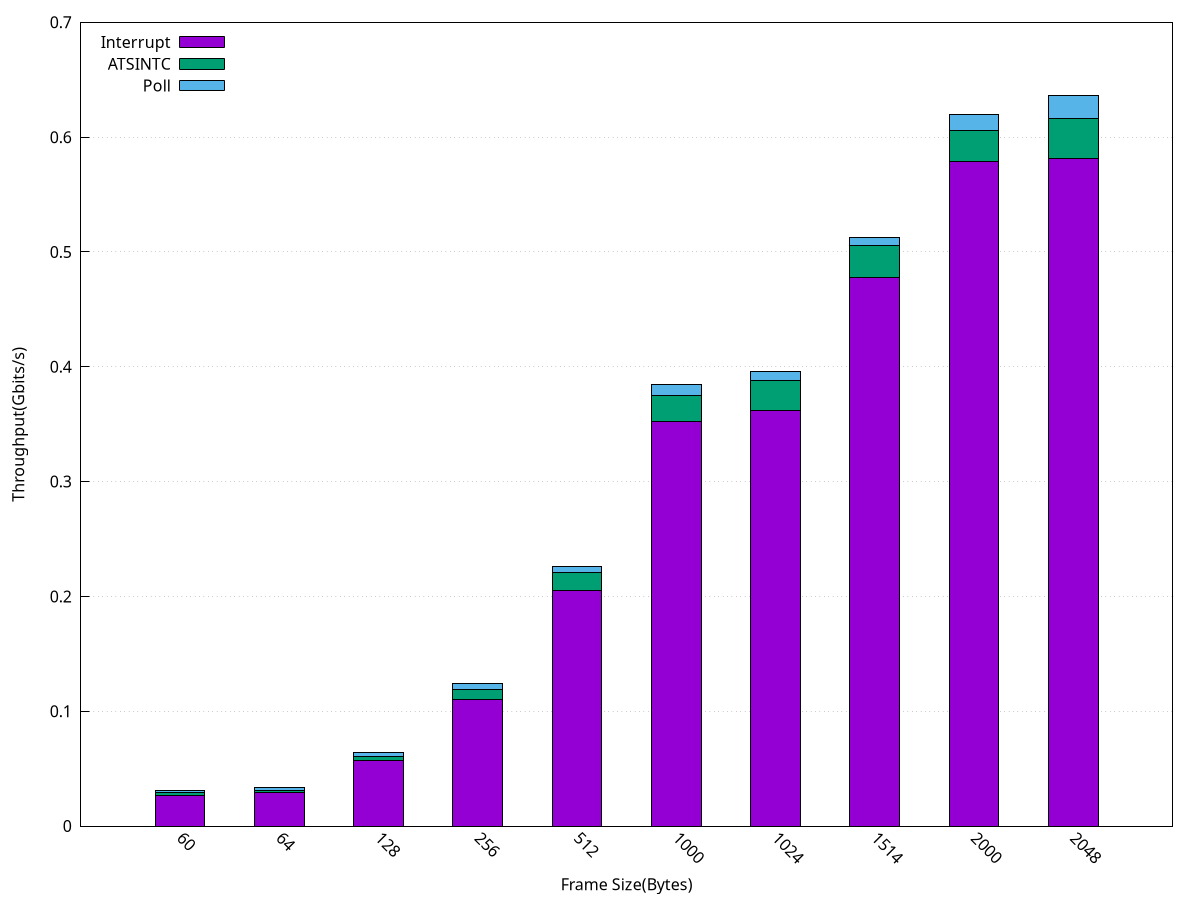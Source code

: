 set key left
set grid y
set style data histograms
set style histogram rowstacked
set boxwidth 0.5
set style fill solid 1.0 border -1
set xtics border in scale 1,0.5 nomirror rotate by -45  autojustify
set tics nomirror
set xrange [ * : * ] noreverse writeback
set yrange [ * : * ] noreverse writeback
set ylabel "Throughput(Gbits/s)"
set xlabel 'Frame Size(Bytes)'

$Data <<EOD
Frame             Interrupt             ATSINTC           Poll 
60                0.027                 0.002             0.002
64                0.029                 0.002             0.003
128               0.057                 0.004             0.003
256               0.110                 0.009             0.005
512               0.205                 0.016             0.005
1000              0.352                 0.023             0.010
1024              0.362                 0.026             0.008
1514              0.478                 0.028             0.007
2000              0.579                 0.027             0.014
2048              0.581                 0.035             0.020
EOD

plot $Data using 2:xtic(1) title columnheader(2), for [i=3:4] '' using i title columnheader(i)
